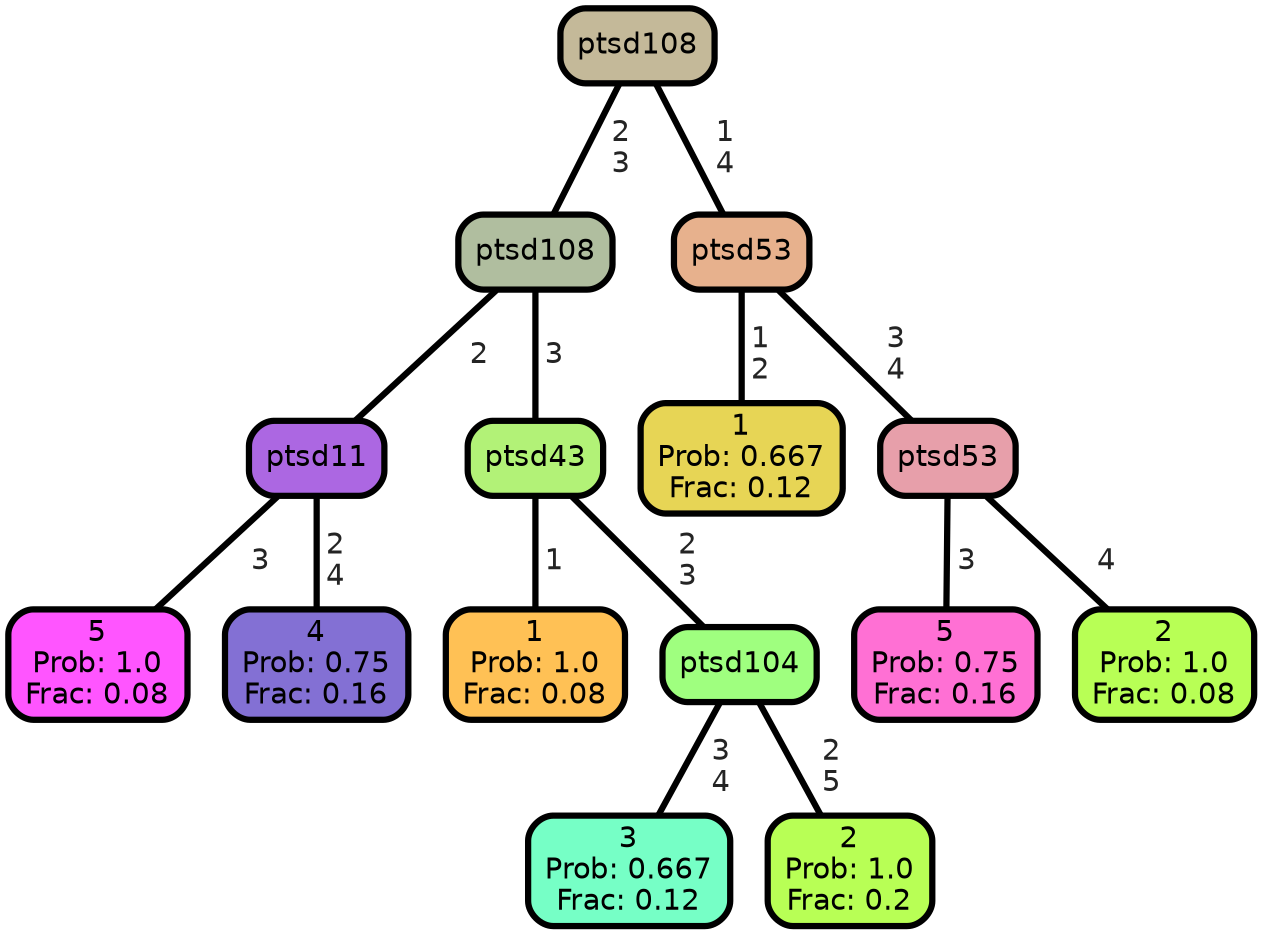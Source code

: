 graph Tree {
node [shape=box, style="filled, rounded",color="black",penwidth="3",fontcolor="black",                 fontname=helvetica] ;
graph [ranksep="0 equally", splines=straight,                 bgcolor=transparent, dpi=200] ;
edge [fontname=helvetica, fontweight=bold,fontcolor=grey14,color=black] ;
0 [label="5
Prob: 1.0
Frac: 0.08", fillcolor="#ff55ff"] ;
1 [label="ptsd11", fillcolor="#ac67e2"] ;
2 [label="4
Prob: 0.75
Frac: 0.16", fillcolor="#8370d4"] ;
3 [label="ptsd108", fillcolor="#b0be9f"] ;
4 [label="1
Prob: 1.0
Frac: 0.08", fillcolor="#ffc155"] ;
5 [label="ptsd43", fillcolor="#b2f277"] ;
6 [label="3
Prob: 0.667
Frac: 0.12", fillcolor="#76ffc6"] ;
7 [label="ptsd104", fillcolor="#9fff7f"] ;
8 [label="2
Prob: 1.0
Frac: 0.2", fillcolor="#b8ff55"] ;
9 [label="ptsd108", fillcolor="#c4b999"] ;
10 [label="1
Prob: 0.667
Frac: 0.12", fillcolor="#e7d555"] ;
11 [label="ptsd53", fillcolor="#e7b18d"] ;
12 [label="5
Prob: 0.75
Frac: 0.16", fillcolor="#ff70d4"] ;
13 [label="ptsd53", fillcolor="#e79faa"] ;
14 [label="2
Prob: 1.0
Frac: 0.08", fillcolor="#b8ff55"] ;
1 -- 0 [label=" 3",penwidth=3] ;
1 -- 2 [label=" 2\n 4",penwidth=3] ;
3 -- 1 [label=" 2",penwidth=3] ;
3 -- 5 [label=" 3",penwidth=3] ;
5 -- 4 [label=" 1",penwidth=3] ;
5 -- 7 [label=" 2\n 3",penwidth=3] ;
7 -- 6 [label=" 3\n 4",penwidth=3] ;
7 -- 8 [label=" 2\n 5",penwidth=3] ;
9 -- 3 [label=" 2\n 3",penwidth=3] ;
9 -- 11 [label=" 1\n 4",penwidth=3] ;
11 -- 10 [label=" 1\n 2",penwidth=3] ;
11 -- 13 [label=" 3\n 4",penwidth=3] ;
13 -- 12 [label=" 3",penwidth=3] ;
13 -- 14 [label=" 4",penwidth=3] ;
{rank = same;}}